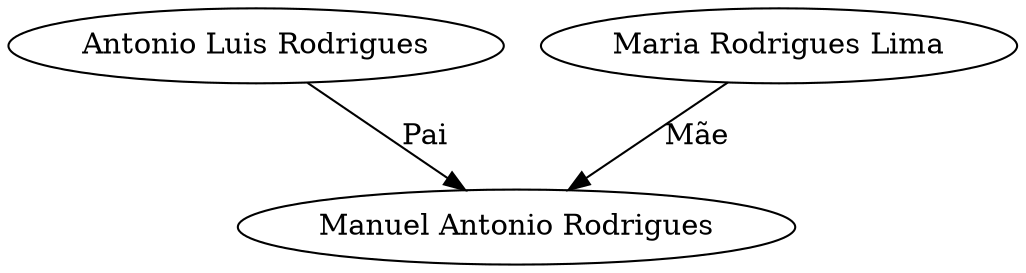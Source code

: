digraph G {
	"Antonio Luis Rodrigues" -> "Manuel Antonio Rodrigues" [label=Pai]
	"Maria Rodrigues Lima" -> "Manuel Antonio Rodrigues" [label="Mãe"]
}
